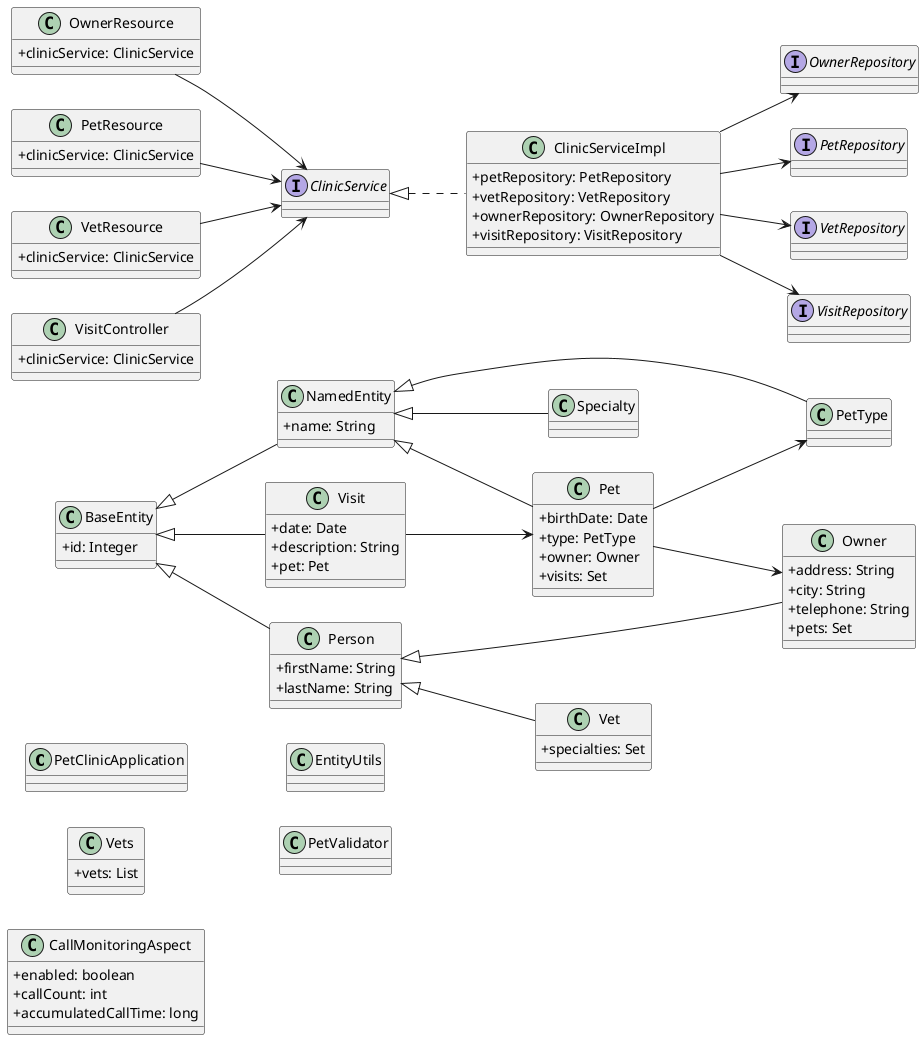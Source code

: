 @startuml
skinparam classAttributeIconSize 0
left to right direction
class PetClinicApplication {
}
class BaseEntity {
  + id: Integer
}
class NamedEntity {
  + name: String
}
class Owner {
  + address: String
  + city: String
  + telephone: String
  + pets: Set
}
class Person {
  + firstName: String
  + lastName: String
}
class Pet {
  + birthDate: Date
  + type: PetType
  + owner: Owner
  + visits: Set
}
class PetType {
}
class Specialty {
}
class Vet {
  + specialties: Set
}
class Vets {
  + vets: List
}
class Visit {
  + date: Date
  + description: String
  + pet: Pet
}
interface OwnerRepository {
}
interface PetRepository {
}
interface VetRepository {
}
interface VisitRepository {
}
interface ClinicService {
}
class ClinicServiceImpl {
  + petRepository: PetRepository
  + vetRepository: VetRepository
  + ownerRepository: OwnerRepository
  + visitRepository: VisitRepository
}
class CallMonitoringAspect {
  + enabled: boolean
  + callCount: int
  + accumulatedCallTime: long
}
class EntityUtils {
}
class OwnerResource {
  + clinicService: ClinicService
}
class PetResource {
  + clinicService: ClinicService
}
class PetValidator {
}
class VetResource {
  + clinicService: ClinicService
}
class VisitController {
  + clinicService: ClinicService
}
BaseEntity <|-- NamedEntity
BaseEntity <|-- Person
BaseEntity <|-- Visit
ClinicService <|.. ClinicServiceImpl
ClinicServiceImpl --> OwnerRepository
ClinicServiceImpl --> PetRepository
ClinicServiceImpl --> VetRepository
ClinicServiceImpl --> VisitRepository
NamedEntity <|-- Pet
NamedEntity <|-- PetType
NamedEntity <|-- Specialty
OwnerResource --> ClinicService
Person <|-- Owner
Person <|-- Vet
Pet --> Owner
Pet --> PetType
PetResource --> ClinicService
VetResource --> ClinicService
Visit --> Pet
VisitController --> ClinicService
@enduml